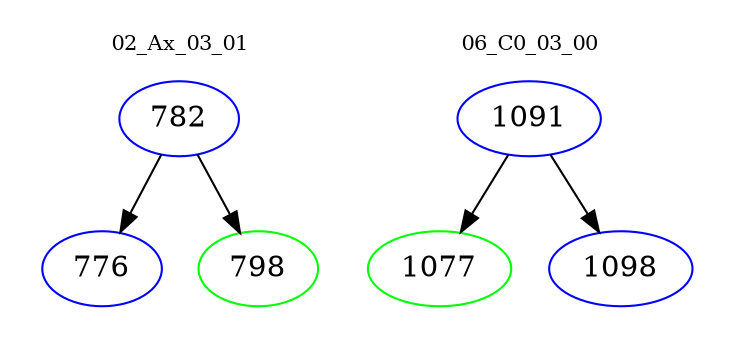 digraph{
subgraph cluster_0 {
color = white
label = "02_Ax_03_01";
fontsize=10;
T0_782 [label="782", color="blue"]
T0_782 -> T0_776 [color="black"]
T0_776 [label="776", color="blue"]
T0_782 -> T0_798 [color="black"]
T0_798 [label="798", color="green"]
}
subgraph cluster_1 {
color = white
label = "06_C0_03_00";
fontsize=10;
T1_1091 [label="1091", color="blue"]
T1_1091 -> T1_1077 [color="black"]
T1_1077 [label="1077", color="green"]
T1_1091 -> T1_1098 [color="black"]
T1_1098 [label="1098", color="blue"]
}
}
